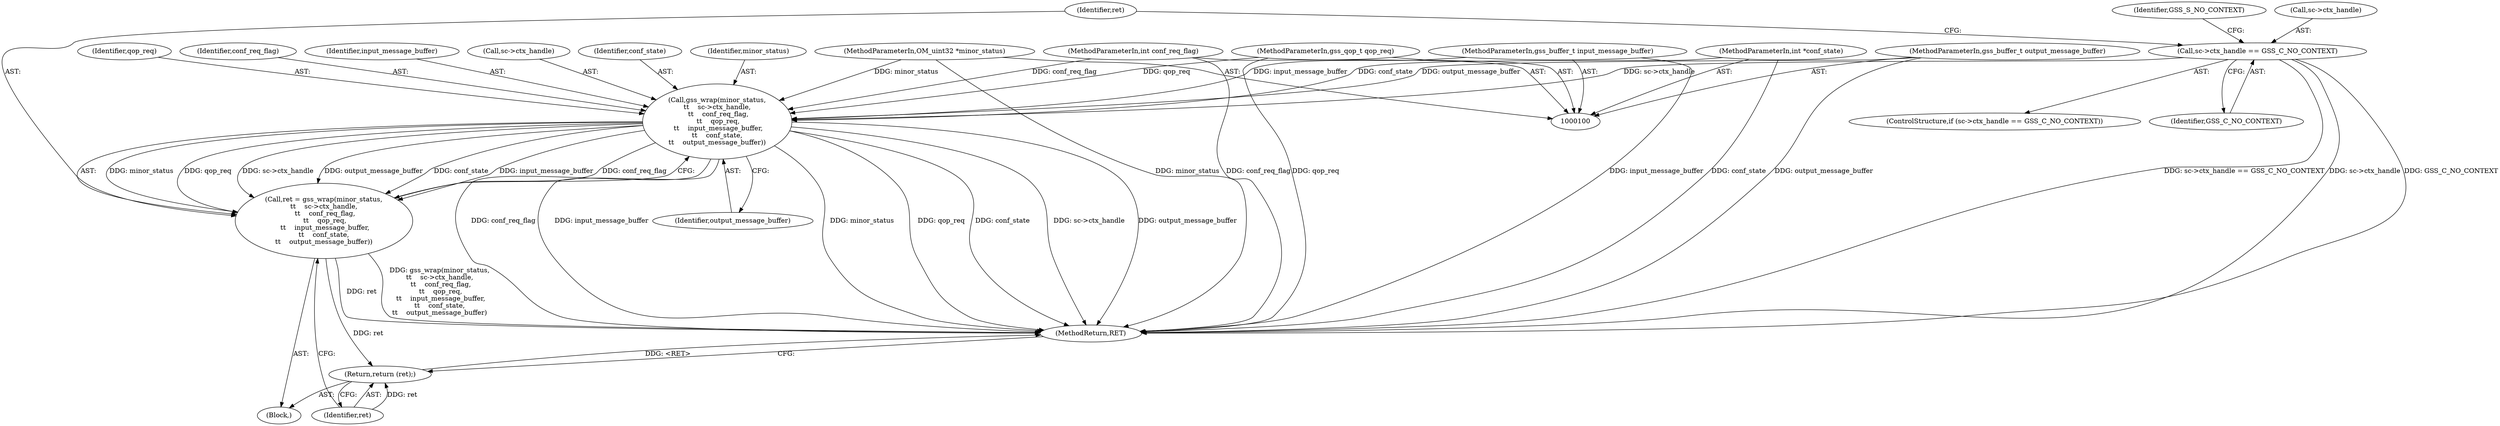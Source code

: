 digraph "0_krb5_b51b33f2bc5d1497ddf5bd107f791c101695000d_23@pointer" {
"1000126" [label="(Call,gss_wrap(minor_status,\n\t\t    sc->ctx_handle,\n \t\t    conf_req_flag,\n \t\t    qop_req,\n \t\t    input_message_buffer,\n\t\t    conf_state,\n\t\t    output_message_buffer))"];
"1000101" [label="(MethodParameterIn,OM_uint32 *minor_status)"];
"1000117" [label="(Call,sc->ctx_handle == GSS_C_NO_CONTEXT)"];
"1000103" [label="(MethodParameterIn,int conf_req_flag)"];
"1000104" [label="(MethodParameterIn,gss_qop_t qop_req)"];
"1000105" [label="(MethodParameterIn,gss_buffer_t input_message_buffer)"];
"1000106" [label="(MethodParameterIn,int *conf_state)"];
"1000107" [label="(MethodParameterIn,gss_buffer_t output_message_buffer)"];
"1000124" [label="(Call,ret = gss_wrap(minor_status,\n\t\t    sc->ctx_handle,\n \t\t    conf_req_flag,\n \t\t    qop_req,\n \t\t    input_message_buffer,\n\t\t    conf_state,\n\t\t    output_message_buffer))"];
"1000136" [label="(Return,return (ret);)"];
"1000126" [label="(Call,gss_wrap(minor_status,\n\t\t    sc->ctx_handle,\n \t\t    conf_req_flag,\n \t\t    qop_req,\n \t\t    input_message_buffer,\n\t\t    conf_state,\n\t\t    output_message_buffer))"];
"1000118" [label="(Call,sc->ctx_handle)"];
"1000125" [label="(Identifier,ret)"];
"1000128" [label="(Call,sc->ctx_handle)"];
"1000134" [label="(Identifier,conf_state)"];
"1000127" [label="(Identifier,minor_status)"];
"1000108" [label="(Block,)"];
"1000117" [label="(Call,sc->ctx_handle == GSS_C_NO_CONTEXT)"];
"1000132" [label="(Identifier,qop_req)"];
"1000123" [label="(Identifier,GSS_S_NO_CONTEXT)"];
"1000137" [label="(Identifier,ret)"];
"1000135" [label="(Identifier,output_message_buffer)"];
"1000131" [label="(Identifier,conf_req_flag)"];
"1000136" [label="(Return,return (ret);)"];
"1000124" [label="(Call,ret = gss_wrap(minor_status,\n\t\t    sc->ctx_handle,\n \t\t    conf_req_flag,\n \t\t    qop_req,\n \t\t    input_message_buffer,\n\t\t    conf_state,\n\t\t    output_message_buffer))"];
"1000133" [label="(Identifier,input_message_buffer)"];
"1000107" [label="(MethodParameterIn,gss_buffer_t output_message_buffer)"];
"1000105" [label="(MethodParameterIn,gss_buffer_t input_message_buffer)"];
"1000104" [label="(MethodParameterIn,gss_qop_t qop_req)"];
"1000101" [label="(MethodParameterIn,OM_uint32 *minor_status)"];
"1000116" [label="(ControlStructure,if (sc->ctx_handle == GSS_C_NO_CONTEXT))"];
"1000138" [label="(MethodReturn,RET)"];
"1000106" [label="(MethodParameterIn,int *conf_state)"];
"1000121" [label="(Identifier,GSS_C_NO_CONTEXT)"];
"1000103" [label="(MethodParameterIn,int conf_req_flag)"];
"1000126" -> "1000124"  [label="AST: "];
"1000126" -> "1000135"  [label="CFG: "];
"1000127" -> "1000126"  [label="AST: "];
"1000128" -> "1000126"  [label="AST: "];
"1000131" -> "1000126"  [label="AST: "];
"1000132" -> "1000126"  [label="AST: "];
"1000133" -> "1000126"  [label="AST: "];
"1000134" -> "1000126"  [label="AST: "];
"1000135" -> "1000126"  [label="AST: "];
"1000124" -> "1000126"  [label="CFG: "];
"1000126" -> "1000138"  [label="DDG: qop_req"];
"1000126" -> "1000138"  [label="DDG: minor_status"];
"1000126" -> "1000138"  [label="DDG: sc->ctx_handle"];
"1000126" -> "1000138"  [label="DDG: conf_state"];
"1000126" -> "1000138"  [label="DDG: input_message_buffer"];
"1000126" -> "1000138"  [label="DDG: output_message_buffer"];
"1000126" -> "1000138"  [label="DDG: conf_req_flag"];
"1000126" -> "1000124"  [label="DDG: minor_status"];
"1000126" -> "1000124"  [label="DDG: qop_req"];
"1000126" -> "1000124"  [label="DDG: sc->ctx_handle"];
"1000126" -> "1000124"  [label="DDG: output_message_buffer"];
"1000126" -> "1000124"  [label="DDG: conf_state"];
"1000126" -> "1000124"  [label="DDG: input_message_buffer"];
"1000126" -> "1000124"  [label="DDG: conf_req_flag"];
"1000101" -> "1000126"  [label="DDG: minor_status"];
"1000117" -> "1000126"  [label="DDG: sc->ctx_handle"];
"1000103" -> "1000126"  [label="DDG: conf_req_flag"];
"1000104" -> "1000126"  [label="DDG: qop_req"];
"1000105" -> "1000126"  [label="DDG: input_message_buffer"];
"1000106" -> "1000126"  [label="DDG: conf_state"];
"1000107" -> "1000126"  [label="DDG: output_message_buffer"];
"1000101" -> "1000100"  [label="AST: "];
"1000101" -> "1000138"  [label="DDG: minor_status"];
"1000117" -> "1000116"  [label="AST: "];
"1000117" -> "1000121"  [label="CFG: "];
"1000118" -> "1000117"  [label="AST: "];
"1000121" -> "1000117"  [label="AST: "];
"1000123" -> "1000117"  [label="CFG: "];
"1000125" -> "1000117"  [label="CFG: "];
"1000117" -> "1000138"  [label="DDG: sc->ctx_handle == GSS_C_NO_CONTEXT"];
"1000117" -> "1000138"  [label="DDG: sc->ctx_handle"];
"1000117" -> "1000138"  [label="DDG: GSS_C_NO_CONTEXT"];
"1000103" -> "1000100"  [label="AST: "];
"1000103" -> "1000138"  [label="DDG: conf_req_flag"];
"1000104" -> "1000100"  [label="AST: "];
"1000104" -> "1000138"  [label="DDG: qop_req"];
"1000105" -> "1000100"  [label="AST: "];
"1000105" -> "1000138"  [label="DDG: input_message_buffer"];
"1000106" -> "1000100"  [label="AST: "];
"1000106" -> "1000138"  [label="DDG: conf_state"];
"1000107" -> "1000100"  [label="AST: "];
"1000107" -> "1000138"  [label="DDG: output_message_buffer"];
"1000124" -> "1000108"  [label="AST: "];
"1000125" -> "1000124"  [label="AST: "];
"1000137" -> "1000124"  [label="CFG: "];
"1000124" -> "1000138"  [label="DDG: gss_wrap(minor_status,\n\t\t    sc->ctx_handle,\n \t\t    conf_req_flag,\n \t\t    qop_req,\n \t\t    input_message_buffer,\n\t\t    conf_state,\n\t\t    output_message_buffer)"];
"1000124" -> "1000138"  [label="DDG: ret"];
"1000124" -> "1000136"  [label="DDG: ret"];
"1000136" -> "1000108"  [label="AST: "];
"1000136" -> "1000137"  [label="CFG: "];
"1000137" -> "1000136"  [label="AST: "];
"1000138" -> "1000136"  [label="CFG: "];
"1000136" -> "1000138"  [label="DDG: <RET>"];
"1000137" -> "1000136"  [label="DDG: ret"];
}
